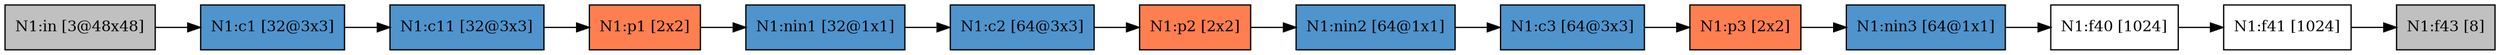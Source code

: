 digraph N1 {
rankdir=LR;
in [label="N1:in [3@48x48]",style=filled,fontsize=12, fillcolor=gray,shape=box]
c1 [label="N1:c1 [32@3x3]",style=filled,fontsize=12, fillcolor=steelblue3,shape=box]
c11 [label="N1:c11 [32@3x3]",style=filled,fontsize=12, fillcolor=steelblue3,shape=box]
p1 [label="N1:p1 [2x2]",style=filled,fontsize=12, fillcolor=coral,shape=box]
nin1 [label="N1:nin1 [32@1x1]",style=filled,fontsize=12, fillcolor=steelblue3,shape=box]
c2 [label="N1:c2 [64@3x3]",style=filled,fontsize=12, fillcolor=steelblue3,shape=box]
p2 [label="N1:p2 [2x2]",style=filled,fontsize=12, fillcolor=coral,shape=box]
nin2 [label="N1:nin2 [64@1x1]",style=filled,fontsize=12, fillcolor=steelblue3,shape=box]
c3 [label="N1:c3 [64@3x3]",style=filled,fontsize=12, fillcolor=steelblue3,shape=box]
p3 [label="N1:p3 [2x2]",style=filled,fontsize=12, fillcolor=coral,shape=box]
nin3 [label="N1:nin3 [64@1x1]",style=filled,fontsize=12, fillcolor=steelblue3,shape=box]
f41 [label="N1:f41 [1024]",style=filled,fontsize=12, fillcolor=White,shape=box]
f43 [label="N1:f43 [8]",style=filled,fontsize=12, fillcolor=Gray,shape=box]
f40 [label="N1:f40 [1024]",style=filled,fontsize=12, fillcolor=White,shape=box]
in->c1
c1->c11
c11->p1
p1->nin1
nin1->c2
c2->p2
p2->nin2
nin2->c3
c3->p3
p3->nin3
nin3->f40
f41->f43
f40->f41
}
